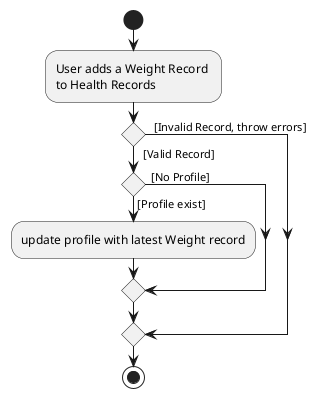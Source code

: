 @startuml
start
:User adds a Weight Record \nto Health Records;
'Since the beta syntax does not support placing the condition outside the
'diamond we place it as the true branch instead.

if () then (  [Valid Record])
    if () then ([Profile exist])
    :update profile with latest Weight record;
    else (  [No Profile])
    endif
else (   [Invalid Record, throw errors])
endif
stop
@enduml
